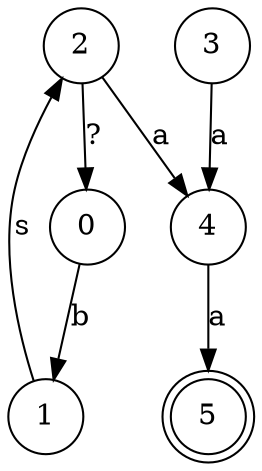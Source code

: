 digraph { 
node [shape = doublecircle]; 5 node [shape = circle]; 
0 -> 1 [ label="b", weigth="0.6"]; 
1 -> 2 [ label="s", weigth="0.6"]; 
2 -> 0 [ label="?", weigth="0.6"]; 
2 -> 4 [ label="a", weigth="0.6"]; 
3 -> 4 [ label="a", weigth="0.6"]; 
4 -> 5 [ label="a", weigth="0.6"]; 
}